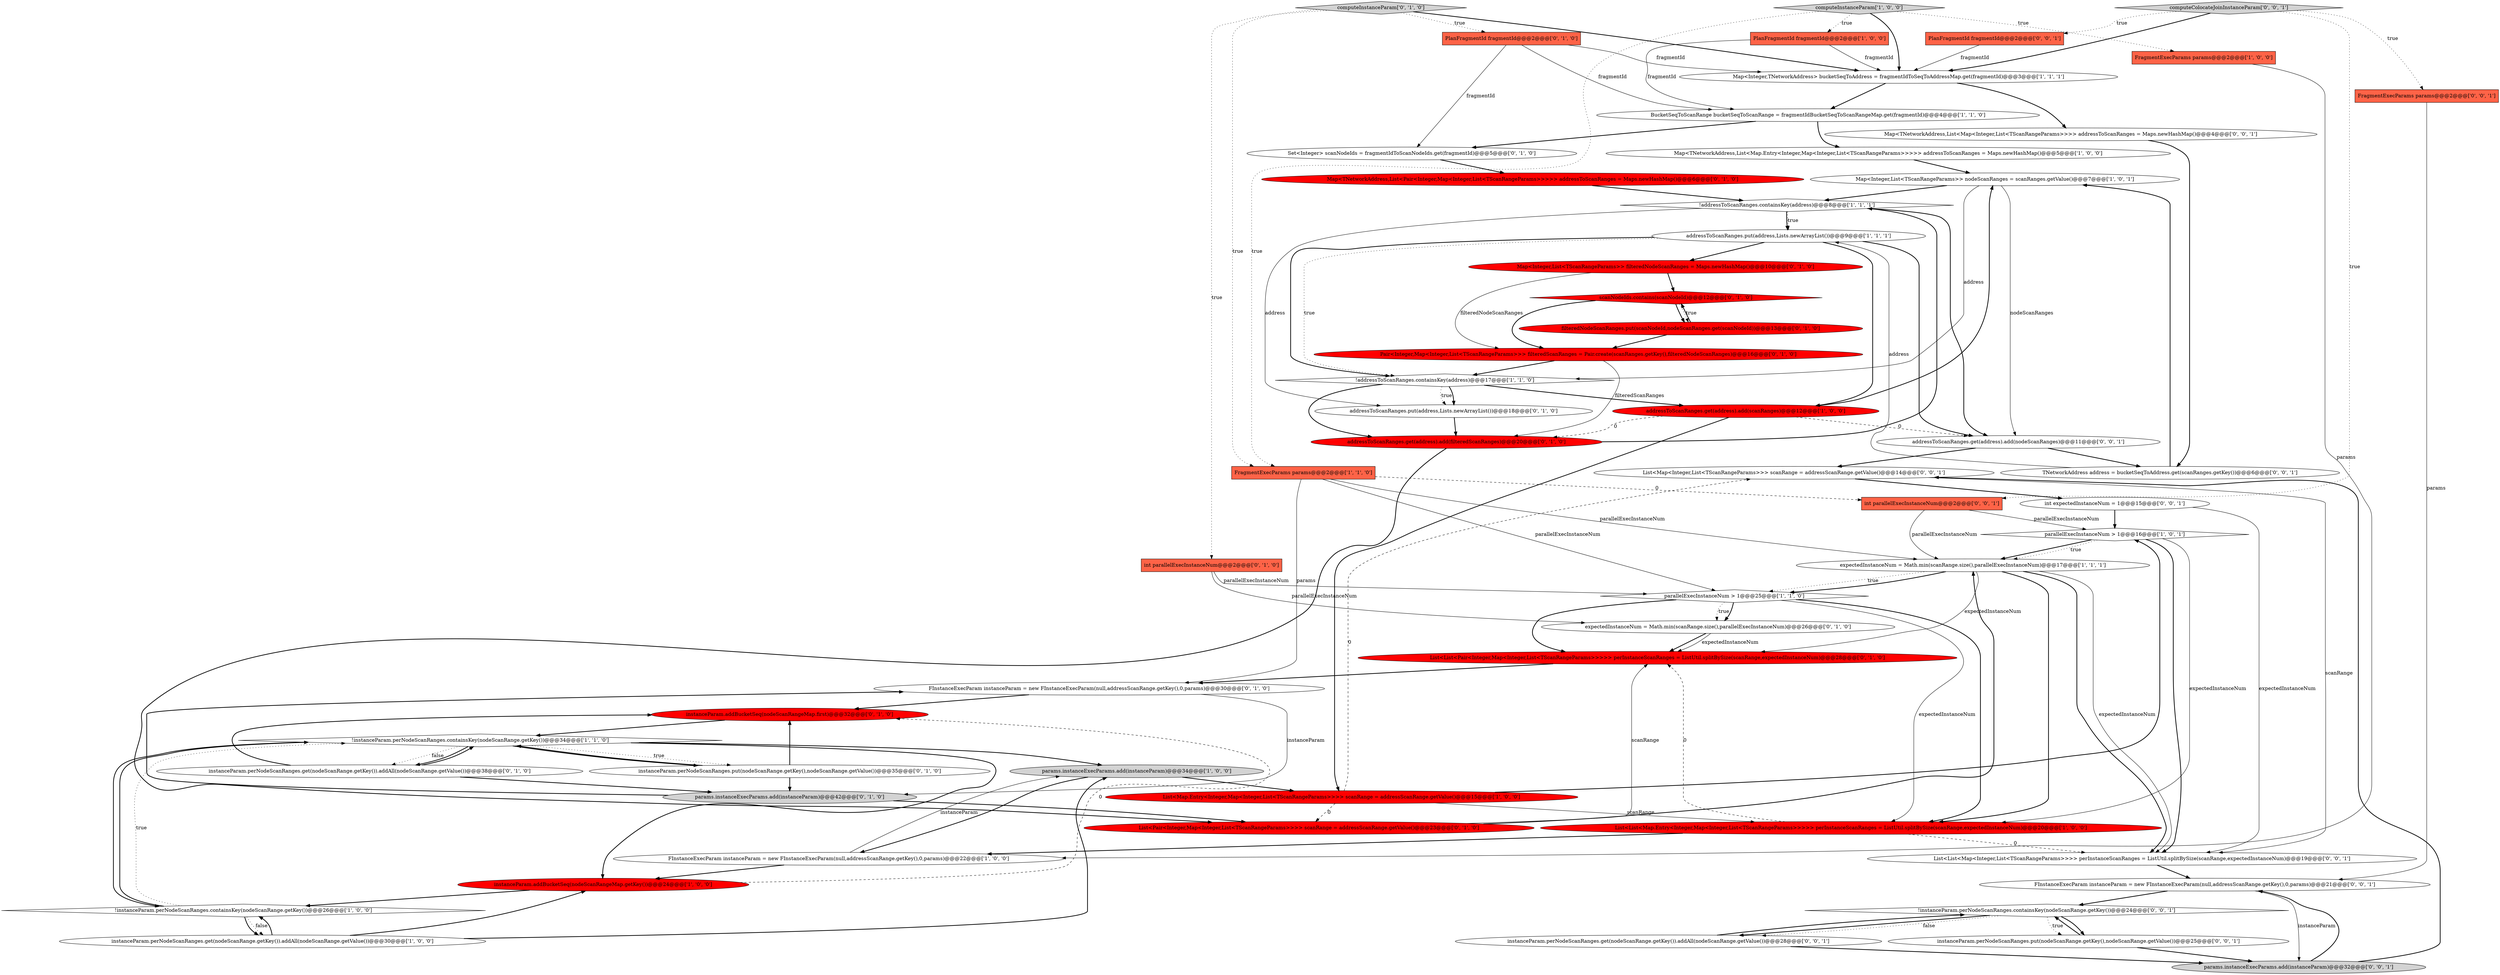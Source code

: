 digraph {
4 [style = filled, label = "Map<Integer,List<TScanRangeParams>> nodeScanRanges = scanRanges.getValue()@@@7@@@['1', '0', '1']", fillcolor = white, shape = ellipse image = "AAA0AAABBB1BBB"];
25 [style = filled, label = "instanceParam.perNodeScanRanges.put(nodeScanRange.getKey(),nodeScanRange.getValue())@@@35@@@['0', '1', '0']", fillcolor = white, shape = ellipse image = "AAA0AAABBB2BBB"];
54 [style = filled, label = "int parallelExecInstanceNum@@@2@@@['0', '0', '1']", fillcolor = tomato, shape = box image = "AAA0AAABBB3BBB"];
0 [style = filled, label = "FragmentExecParams params@@@2@@@['1', '0', '0']", fillcolor = tomato, shape = box image = "AAA0AAABBB1BBB"];
40 [style = filled, label = "params.instanceExecParams.add(instanceParam)@@@42@@@['0', '1', '0']", fillcolor = lightgray, shape = ellipse image = "AAA0AAABBB2BBB"];
16 [style = filled, label = "List<Map.Entry<Integer,Map<Integer,List<TScanRangeParams>>>> scanRange = addressScanRange.getValue()@@@15@@@['1', '0', '0']", fillcolor = red, shape = ellipse image = "AAA1AAABBB1BBB"];
14 [style = filled, label = "!addressToScanRanges.containsKey(address)@@@8@@@['1', '1', '1']", fillcolor = white, shape = diamond image = "AAA0AAABBB1BBB"];
10 [style = filled, label = "parallelExecInstanceNum > 1@@@16@@@['1', '0', '1']", fillcolor = white, shape = diamond image = "AAA0AAABBB1BBB"];
53 [style = filled, label = "FInstanceExecParam instanceParam = new FInstanceExecParam(null,addressScanRange.getKey(),0,params)@@@21@@@['0', '0', '1']", fillcolor = white, shape = ellipse image = "AAA0AAABBB3BBB"];
15 [style = filled, label = "params.instanceExecParams.add(instanceParam)@@@34@@@['1', '0', '0']", fillcolor = lightgray, shape = ellipse image = "AAA0AAABBB1BBB"];
24 [style = filled, label = "Map<Integer,List<TScanRangeParams>> filteredNodeScanRanges = Maps.newHashMap()@@@10@@@['0', '1', '0']", fillcolor = red, shape = ellipse image = "AAA1AAABBB2BBB"];
56 [style = filled, label = "!instanceParam.perNodeScanRanges.containsKey(nodeScanRange.getKey())@@@24@@@['0', '0', '1']", fillcolor = white, shape = diamond image = "AAA0AAABBB3BBB"];
29 [style = filled, label = "Set<Integer> scanNodeIds = fragmentIdToScanNodeIds.get(fragmentId)@@@5@@@['0', '1', '0']", fillcolor = white, shape = ellipse image = "AAA0AAABBB2BBB"];
48 [style = filled, label = "PlanFragmentId fragmentId@@@2@@@['0', '0', '1']", fillcolor = tomato, shape = box image = "AAA0AAABBB3BBB"];
11 [style = filled, label = "parallelExecInstanceNum > 1@@@25@@@['1', '1', '0']", fillcolor = white, shape = diamond image = "AAA0AAABBB1BBB"];
50 [style = filled, label = "computeColocateJoinInstanceParam['0', '0', '1']", fillcolor = lightgray, shape = diamond image = "AAA0AAABBB3BBB"];
44 [style = filled, label = "TNetworkAddress address = bucketSeqToAddress.get(scanRanges.getKey())@@@6@@@['0', '0', '1']", fillcolor = white, shape = ellipse image = "AAA0AAABBB3BBB"];
39 [style = filled, label = "List<Pair<Integer,Map<Integer,List<TScanRangeParams>>>> scanRange = addressScanRange.getValue()@@@23@@@['0', '1', '0']", fillcolor = red, shape = ellipse image = "AAA1AAABBB2BBB"];
5 [style = filled, label = "expectedInstanceNum = Math.min(scanRange.size(),parallelExecInstanceNum)@@@17@@@['1', '1', '1']", fillcolor = white, shape = ellipse image = "AAA0AAABBB1BBB"];
19 [style = filled, label = "instanceParam.perNodeScanRanges.get(nodeScanRange.getKey()).addAll(nodeScanRange.getValue())@@@30@@@['1', '0', '0']", fillcolor = white, shape = ellipse image = "AAA0AAABBB1BBB"];
49 [style = filled, label = "instanceParam.perNodeScanRanges.put(nodeScanRange.getKey(),nodeScanRange.getValue())@@@25@@@['0', '0', '1']", fillcolor = white, shape = ellipse image = "AAA0AAABBB3BBB"];
3 [style = filled, label = "Map<Integer,TNetworkAddress> bucketSeqToAddress = fragmentIdToSeqToAddressMap.get(fragmentId)@@@3@@@['1', '1', '1']", fillcolor = white, shape = ellipse image = "AAA0AAABBB1BBB"];
43 [style = filled, label = "params.instanceExecParams.add(instanceParam)@@@32@@@['0', '0', '1']", fillcolor = lightgray, shape = ellipse image = "AAA0AAABBB3BBB"];
30 [style = filled, label = "FInstanceExecParam instanceParam = new FInstanceExecParam(null,addressScanRange.getKey(),0,params)@@@30@@@['0', '1', '0']", fillcolor = white, shape = ellipse image = "AAA0AAABBB2BBB"];
37 [style = filled, label = "computeInstanceParam['0', '1', '0']", fillcolor = lightgray, shape = diamond image = "AAA0AAABBB2BBB"];
17 [style = filled, label = "addressToScanRanges.put(address,Lists.newArrayList())@@@9@@@['1', '1', '1']", fillcolor = white, shape = ellipse image = "AAA0AAABBB1BBB"];
22 [style = filled, label = "FragmentExecParams params@@@2@@@['1', '1', '0']", fillcolor = tomato, shape = box image = "AAA0AAABBB1BBB"];
18 [style = filled, label = "!addressToScanRanges.containsKey(address)@@@17@@@['1', '1', '0']", fillcolor = white, shape = diamond image = "AAA0AAABBB1BBB"];
7 [style = filled, label = "FInstanceExecParam instanceParam = new FInstanceExecParam(null,addressScanRange.getKey(),0,params)@@@22@@@['1', '0', '0']", fillcolor = white, shape = ellipse image = "AAA0AAABBB1BBB"];
8 [style = filled, label = "!instanceParam.perNodeScanRanges.containsKey(nodeScanRange.getKey())@@@34@@@['1', '1', '0']", fillcolor = white, shape = diamond image = "AAA0AAABBB1BBB"];
45 [style = filled, label = "Map<TNetworkAddress,List<Map<Integer,List<TScanRangeParams>>>> addressToScanRanges = Maps.newHashMap()@@@4@@@['0', '0', '1']", fillcolor = white, shape = ellipse image = "AAA0AAABBB3BBB"];
33 [style = filled, label = "Map<TNetworkAddress,List<Pair<Integer,Map<Integer,List<TScanRangeParams>>>>> addressToScanRanges = Maps.newHashMap()@@@6@@@['0', '1', '0']", fillcolor = red, shape = ellipse image = "AAA1AAABBB2BBB"];
55 [style = filled, label = "List<List<Map<Integer,List<TScanRangeParams>>>> perInstanceScanRanges = ListUtil.splitBySize(scanRange,expectedInstanceNum)@@@19@@@['0', '0', '1']", fillcolor = white, shape = ellipse image = "AAA0AAABBB3BBB"];
12 [style = filled, label = "addressToScanRanges.get(address).add(scanRanges)@@@12@@@['1', '0', '0']", fillcolor = red, shape = ellipse image = "AAA1AAABBB1BBB"];
42 [style = filled, label = "List<Map<Integer,List<TScanRangeParams>>> scanRange = addressScanRange.getValue()@@@14@@@['0', '0', '1']", fillcolor = white, shape = ellipse image = "AAA0AAABBB3BBB"];
32 [style = filled, label = "PlanFragmentId fragmentId@@@2@@@['0', '1', '0']", fillcolor = tomato, shape = box image = "AAA0AAABBB2BBB"];
47 [style = filled, label = "int expectedInstanceNum = 1@@@15@@@['0', '0', '1']", fillcolor = white, shape = ellipse image = "AAA0AAABBB3BBB"];
13 [style = filled, label = "!instanceParam.perNodeScanRanges.containsKey(nodeScanRange.getKey())@@@26@@@['1', '0', '0']", fillcolor = white, shape = diamond image = "AAA0AAABBB1BBB"];
35 [style = filled, label = "expectedInstanceNum = Math.min(scanRange.size(),parallelExecInstanceNum)@@@26@@@['0', '1', '0']", fillcolor = white, shape = ellipse image = "AAA0AAABBB2BBB"];
1 [style = filled, label = "computeInstanceParam['1', '0', '0']", fillcolor = lightgray, shape = diamond image = "AAA0AAABBB1BBB"];
38 [style = filled, label = "addressToScanRanges.put(address,Lists.newArrayList())@@@18@@@['0', '1', '0']", fillcolor = white, shape = ellipse image = "AAA0AAABBB2BBB"];
6 [style = filled, label = "Map<TNetworkAddress,List<Map.Entry<Integer,Map<Integer,List<TScanRangeParams>>>>> addressToScanRanges = Maps.newHashMap()@@@5@@@['1', '0', '0']", fillcolor = white, shape = ellipse image = "AAA0AAABBB1BBB"];
26 [style = filled, label = "addressToScanRanges.get(address).add(filteredScanRanges)@@@20@@@['0', '1', '0']", fillcolor = red, shape = ellipse image = "AAA1AAABBB2BBB"];
52 [style = filled, label = "instanceParam.perNodeScanRanges.get(nodeScanRange.getKey()).addAll(nodeScanRange.getValue())@@@28@@@['0', '0', '1']", fillcolor = white, shape = ellipse image = "AAA0AAABBB3BBB"];
23 [style = filled, label = "scanNodeIds.contains(scanNodeId)@@@12@@@['0', '1', '0']", fillcolor = red, shape = diamond image = "AAA1AAABBB2BBB"];
27 [style = filled, label = "Pair<Integer,Map<Integer,List<TScanRangeParams>>> filteredScanRanges = Pair.create(scanRanges.getKey(),filteredNodeScanRanges)@@@16@@@['0', '1', '0']", fillcolor = red, shape = ellipse image = "AAA1AAABBB2BBB"];
28 [style = filled, label = "List<List<Pair<Integer,Map<Integer,List<TScanRangeParams>>>>> perInstanceScanRanges = ListUtil.splitBySize(scanRange,expectedInstanceNum)@@@28@@@['0', '1', '0']", fillcolor = red, shape = ellipse image = "AAA1AAABBB2BBB"];
51 [style = filled, label = "addressToScanRanges.get(address).add(nodeScanRanges)@@@11@@@['0', '0', '1']", fillcolor = white, shape = ellipse image = "AAA0AAABBB3BBB"];
20 [style = filled, label = "List<List<Map.Entry<Integer,Map<Integer,List<TScanRangeParams>>>>> perInstanceScanRanges = ListUtil.splitBySize(scanRange,expectedInstanceNum)@@@20@@@['1', '0', '0']", fillcolor = red, shape = ellipse image = "AAA1AAABBB1BBB"];
41 [style = filled, label = "filteredNodeScanRanges.put(scanNodeId,nodeScanRanges.get(scanNodeId))@@@13@@@['0', '1', '0']", fillcolor = red, shape = ellipse image = "AAA1AAABBB2BBB"];
31 [style = filled, label = "int parallelExecInstanceNum@@@2@@@['0', '1', '0']", fillcolor = tomato, shape = box image = "AAA0AAABBB2BBB"];
36 [style = filled, label = "instanceParam.addBucketSeq(nodeScanRangeMap.first)@@@32@@@['0', '1', '0']", fillcolor = red, shape = ellipse image = "AAA1AAABBB2BBB"];
2 [style = filled, label = "instanceParam.addBucketSeq(nodeScanRangeMap.getKey())@@@24@@@['1', '0', '0']", fillcolor = red, shape = ellipse image = "AAA1AAABBB1BBB"];
34 [style = filled, label = "instanceParam.perNodeScanRanges.get(nodeScanRange.getKey()).addAll(nodeScanRange.getValue())@@@38@@@['0', '1', '0']", fillcolor = white, shape = ellipse image = "AAA0AAABBB2BBB"];
21 [style = filled, label = "PlanFragmentId fragmentId@@@2@@@['1', '0', '0']", fillcolor = tomato, shape = box image = "AAA0AAABBB1BBB"];
46 [style = filled, label = "FragmentExecParams params@@@2@@@['0', '0', '1']", fillcolor = tomato, shape = box image = "AAA0AAABBB3BBB"];
9 [style = filled, label = "BucketSeqToScanRange bucketSeqToScanRange = fragmentIdBucketSeqToScanRangeMap.get(fragmentId)@@@4@@@['1', '1', '0']", fillcolor = white, shape = ellipse image = "AAA0AAABBB1BBB"];
5->55 [style = bold, label=""];
56->52 [style = bold, label=""];
11->20 [style = solid, label="expectedInstanceNum"];
5->28 [style = solid, label="expectedInstanceNum"];
5->20 [style = bold, label=""];
53->43 [style = solid, label="instanceParam"];
8->34 [style = dotted, label="false"];
43->42 [style = bold, label=""];
1->21 [style = dotted, label="true"];
24->27 [style = solid, label="filteredNodeScanRanges"];
14->17 [style = bold, label=""];
30->36 [style = bold, label=""];
47->10 [style = bold, label=""];
18->38 [style = dotted, label="true"];
9->6 [style = bold, label=""];
37->3 [style = bold, label=""];
37->31 [style = dotted, label="true"];
12->26 [style = dashed, label="0"];
5->11 [style = dotted, label="true"];
16->20 [style = solid, label="scanRange"];
2->36 [style = dashed, label="0"];
50->48 [style = dotted, label="true"];
43->53 [style = bold, label=""];
49->56 [style = bold, label=""];
38->26 [style = bold, label=""];
1->0 [style = dotted, label="true"];
19->15 [style = bold, label=""];
9->29 [style = bold, label=""];
5->55 [style = solid, label="expectedInstanceNum"];
22->30 [style = solid, label="params"];
25->40 [style = bold, label=""];
13->19 [style = dotted, label="false"];
16->39 [style = dashed, label="0"];
7->15 [style = solid, label="instanceParam"];
18->38 [style = bold, label=""];
11->28 [style = bold, label=""];
8->34 [style = bold, label=""];
28->30 [style = bold, label=""];
48->3 [style = solid, label="fragmentId"];
25->36 [style = bold, label=""];
1->22 [style = dotted, label="true"];
26->14 [style = bold, label=""];
18->12 [style = bold, label=""];
51->44 [style = bold, label=""];
50->3 [style = bold, label=""];
23->41 [style = dotted, label="true"];
27->26 [style = solid, label="filteredScanRanges"];
11->35 [style = dotted, label="true"];
19->2 [style = bold, label=""];
34->8 [style = bold, label=""];
17->51 [style = bold, label=""];
20->55 [style = dashed, label="0"];
35->28 [style = bold, label=""];
6->4 [style = bold, label=""];
10->20 [style = solid, label="expectedInstanceNum"];
19->13 [style = bold, label=""];
44->4 [style = bold, label=""];
7->2 [style = bold, label=""];
34->36 [style = bold, label=""];
31->11 [style = solid, label="parallelExecInstanceNum"];
53->56 [style = bold, label=""];
5->11 [style = bold, label=""];
51->42 [style = bold, label=""];
44->17 [style = solid, label="address"];
20->7 [style = bold, label=""];
30->40 [style = solid, label="instanceParam"];
22->54 [style = dashed, label="0"];
27->18 [style = bold, label=""];
8->25 [style = dotted, label="true"];
4->14 [style = bold, label=""];
8->15 [style = bold, label=""];
41->27 [style = bold, label=""];
34->40 [style = bold, label=""];
17->18 [style = dotted, label="true"];
39->5 [style = bold, label=""];
50->54 [style = dotted, label="true"];
32->3 [style = solid, label="fragmentId"];
3->45 [style = bold, label=""];
18->26 [style = bold, label=""];
35->28 [style = solid, label="expectedInstanceNum"];
16->42 [style = dashed, label="0"];
1->3 [style = bold, label=""];
42->47 [style = bold, label=""];
23->41 [style = bold, label=""];
21->3 [style = solid, label="fragmentId"];
14->38 [style = solid, label="address"];
45->44 [style = bold, label=""];
22->5 [style = solid, label="parallelExecInstanceNum"];
54->5 [style = solid, label="parallelExecInstanceNum"];
39->28 [style = solid, label="scanRange"];
3->9 [style = bold, label=""];
14->17 [style = dotted, label="true"];
52->43 [style = bold, label=""];
13->19 [style = bold, label=""];
17->12 [style = bold, label=""];
50->46 [style = dotted, label="true"];
40->39 [style = bold, label=""];
10->5 [style = bold, label=""];
37->32 [style = dotted, label="true"];
8->2 [style = bold, label=""];
13->8 [style = dotted, label="true"];
46->53 [style = solid, label="params"];
37->22 [style = dotted, label="true"];
21->9 [style = solid, label="fragmentId"];
36->8 [style = bold, label=""];
40->30 [style = bold, label=""];
54->10 [style = solid, label="parallelExecInstanceNum"];
8->13 [style = bold, label=""];
32->9 [style = solid, label="fragmentId"];
24->23 [style = bold, label=""];
11->20 [style = bold, label=""];
33->14 [style = bold, label=""];
56->49 [style = bold, label=""];
4->18 [style = solid, label="address"];
47->55 [style = solid, label="expectedInstanceNum"];
15->7 [style = bold, label=""];
23->27 [style = bold, label=""];
16->10 [style = bold, label=""];
12->51 [style = dashed, label="0"];
22->11 [style = solid, label="parallelExecInstanceNum"];
20->28 [style = dashed, label="0"];
42->55 [style = solid, label="scanRange"];
14->51 [style = bold, label=""];
31->35 [style = solid, label="parallelExecInstanceNum"];
52->56 [style = bold, label=""];
0->7 [style = solid, label="params"];
12->16 [style = bold, label=""];
15->16 [style = bold, label=""];
10->55 [style = bold, label=""];
10->5 [style = dotted, label="true"];
49->43 [style = bold, label=""];
26->39 [style = bold, label=""];
11->35 [style = bold, label=""];
56->52 [style = dotted, label="false"];
2->13 [style = bold, label=""];
29->33 [style = bold, label=""];
17->24 [style = bold, label=""];
12->4 [style = bold, label=""];
32->29 [style = solid, label="fragmentId"];
55->53 [style = bold, label=""];
4->51 [style = solid, label="nodeScanRanges"];
25->8 [style = bold, label=""];
56->49 [style = dotted, label="true"];
13->8 [style = bold, label=""];
41->23 [style = bold, label=""];
8->25 [style = bold, label=""];
17->18 [style = bold, label=""];
}
